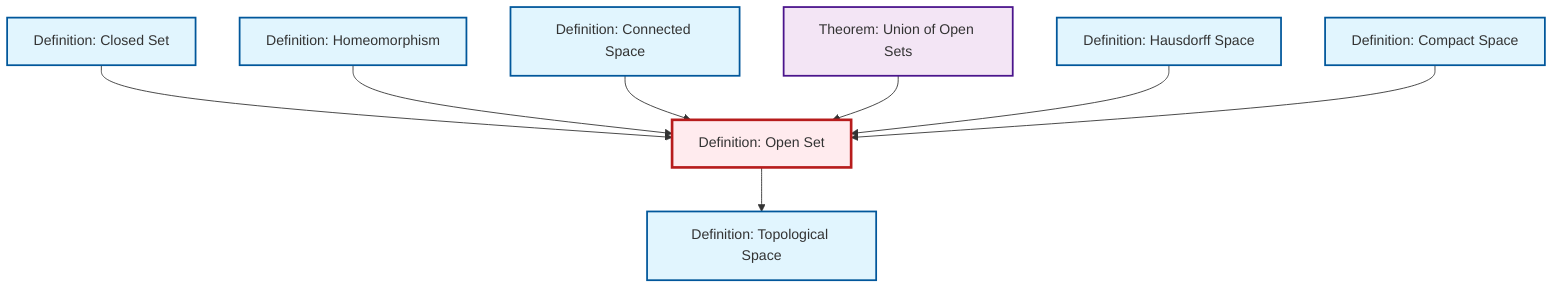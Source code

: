 graph TD
    classDef definition fill:#e1f5fe,stroke:#01579b,stroke-width:2px
    classDef theorem fill:#f3e5f5,stroke:#4a148c,stroke-width:2px
    classDef axiom fill:#fff3e0,stroke:#e65100,stroke-width:2px
    classDef example fill:#e8f5e9,stroke:#1b5e20,stroke-width:2px
    classDef current fill:#ffebee,stroke:#b71c1c,stroke-width:3px
    def-connected["Definition: Connected Space"]:::definition
    def-compact["Definition: Compact Space"]:::definition
    def-closed-set["Definition: Closed Set"]:::definition
    def-hausdorff["Definition: Hausdorff Space"]:::definition
    def-open-set["Definition: Open Set"]:::definition
    thm-union-open-sets["Theorem: Union of Open Sets"]:::theorem
    def-topological-space["Definition: Topological Space"]:::definition
    def-homeomorphism["Definition: Homeomorphism"]:::definition
    def-closed-set --> def-open-set
    def-homeomorphism --> def-open-set
    def-connected --> def-open-set
    thm-union-open-sets --> def-open-set
    def-hausdorff --> def-open-set
    def-compact --> def-open-set
    def-open-set --> def-topological-space
    class def-open-set current